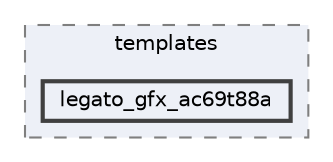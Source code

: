 digraph "C:/microchip/harmony3/gfx/middleware/legato/templates/legato_gfx_ac69t88a"
{
 // INTERACTIVE_SVG=YES
 // LATEX_PDF_SIZE
  bgcolor="transparent";
  edge [fontname=Helvetica,fontsize=10,labelfontname=Helvetica,labelfontsize=10];
  node [fontname=Helvetica,fontsize=10,shape=box,height=0.2,width=0.4];
  compound=true
  subgraph clusterdir_27060b8ba7135d7ec9605be61af03ed3 {
    graph [ bgcolor="#edf0f7", pencolor="grey50", label="templates", fontname=Helvetica,fontsize=10 style="filled,dashed", URL="dir_27060b8ba7135d7ec9605be61af03ed3.html",tooltip=""]
  dir_b4580ea2a83e3e635e20f97ed85f48ed [label="legato_gfx_ac69t88a", fillcolor="#edf0f7", color="grey25", style="filled,bold", URL="dir_b4580ea2a83e3e635e20f97ed85f48ed.html",tooltip=""];
  }
}
